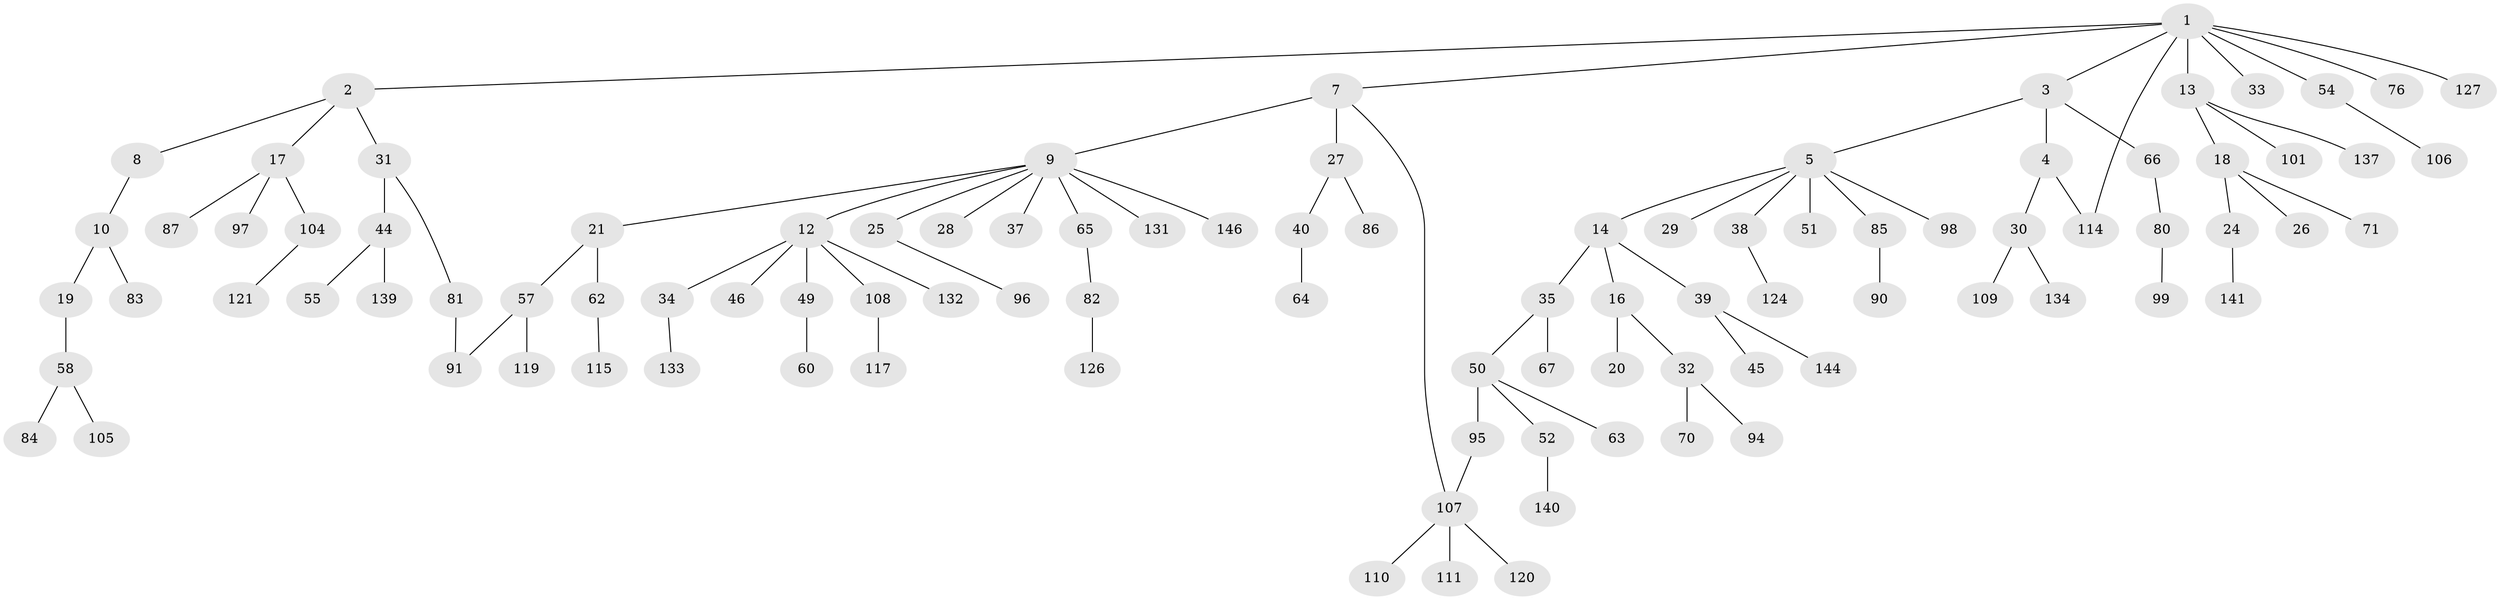 // original degree distribution, {9: 0.006756756756756757, 4: 0.0945945945945946, 3: 0.12162162162162163, 6: 0.02027027027027027, 5: 0.006756756756756757, 2: 0.3310810810810811, 1: 0.4189189189189189}
// Generated by graph-tools (version 1.1) at 2025/41/03/06/25 10:41:30]
// undirected, 99 vertices, 101 edges
graph export_dot {
graph [start="1"]
  node [color=gray90,style=filled];
  1 [super="+72"];
  2;
  3;
  4 [super="+22"];
  5 [super="+6"];
  7 [super="+43"];
  8 [super="+148"];
  9 [super="+11"];
  10 [super="+48"];
  12 [super="+15"];
  13 [super="+56"];
  14;
  16;
  17 [super="+78"];
  18 [super="+23"];
  19 [super="+136"];
  20 [super="+89"];
  21;
  24 [super="+88"];
  25 [super="+47"];
  26 [super="+135"];
  27 [super="+130"];
  28;
  29;
  30 [super="+113"];
  31 [super="+53"];
  32 [super="+41"];
  33;
  34 [super="+77"];
  35 [super="+36"];
  37 [super="+42"];
  38 [super="+68"];
  39 [super="+128"];
  40 [super="+61"];
  44 [super="+69"];
  45 [super="+122"];
  46;
  49 [super="+73"];
  50 [super="+59"];
  51;
  52 [super="+92"];
  54;
  55 [super="+75"];
  57;
  58 [super="+93"];
  60;
  62 [super="+74"];
  63 [super="+123"];
  64;
  65;
  66;
  67;
  70;
  71;
  76 [super="+79"];
  80;
  81 [super="+102"];
  82 [super="+100"];
  83 [super="+143"];
  84 [super="+118"];
  85;
  86;
  87;
  90 [super="+125"];
  91 [super="+129"];
  94 [super="+103"];
  95;
  96 [super="+138"];
  97;
  98;
  99;
  101;
  104;
  105;
  106 [super="+145"];
  107 [super="+112"];
  108 [super="+116"];
  109;
  110;
  111;
  114;
  115;
  117;
  119 [super="+147"];
  120;
  121;
  124;
  126;
  127 [super="+142"];
  131;
  132;
  133;
  134;
  137;
  139;
  140;
  141;
  144;
  146;
  1 -- 2;
  1 -- 3;
  1 -- 7;
  1 -- 13;
  1 -- 33;
  1 -- 54;
  1 -- 76;
  1 -- 114;
  1 -- 127;
  2 -- 8;
  2 -- 17;
  2 -- 31;
  3 -- 4;
  3 -- 5;
  3 -- 66;
  4 -- 30;
  4 -- 114;
  5 -- 38;
  5 -- 98;
  5 -- 51;
  5 -- 85;
  5 -- 29;
  5 -- 14;
  7 -- 9 [weight=2];
  7 -- 27;
  7 -- 107;
  8 -- 10;
  9 -- 12;
  9 -- 65;
  9 -- 131;
  9 -- 146;
  9 -- 37;
  9 -- 21;
  9 -- 28;
  9 -- 25;
  10 -- 19;
  10 -- 83;
  12 -- 46;
  12 -- 108;
  12 -- 132;
  12 -- 49;
  12 -- 34;
  13 -- 18;
  13 -- 137;
  13 -- 101;
  14 -- 16;
  14 -- 35;
  14 -- 39;
  16 -- 20;
  16 -- 32;
  17 -- 97;
  17 -- 104;
  17 -- 87;
  18 -- 24;
  18 -- 26;
  18 -- 71;
  19 -- 58;
  21 -- 57;
  21 -- 62;
  24 -- 141;
  25 -- 96;
  27 -- 40;
  27 -- 86;
  30 -- 109;
  30 -- 134;
  31 -- 44;
  31 -- 81;
  32 -- 70;
  32 -- 94;
  34 -- 133;
  35 -- 50;
  35 -- 67;
  38 -- 124;
  39 -- 45;
  39 -- 144;
  40 -- 64;
  44 -- 55;
  44 -- 139;
  49 -- 60;
  50 -- 52;
  50 -- 63;
  50 -- 95;
  52 -- 140;
  54 -- 106;
  57 -- 91;
  57 -- 119;
  58 -- 84;
  58 -- 105;
  62 -- 115;
  65 -- 82;
  66 -- 80;
  80 -- 99;
  81 -- 91;
  82 -- 126;
  85 -- 90;
  95 -- 107;
  104 -- 121;
  107 -- 110;
  107 -- 111;
  107 -- 120;
  108 -- 117;
}
